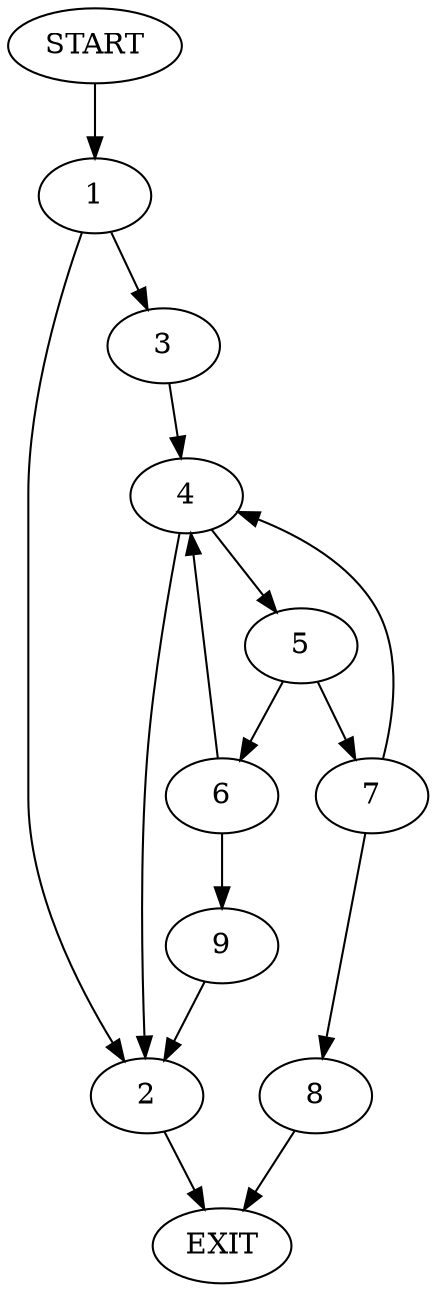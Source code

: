 digraph {
0 [label="START"]
10 [label="EXIT"]
0 -> 1
1 -> 2
1 -> 3
2 -> 10
3 -> 4
4 -> 2
4 -> 5
5 -> 6
5 -> 7
7 -> 4
7 -> 8
6 -> 4
6 -> 9
8 -> 10
9 -> 2
}
